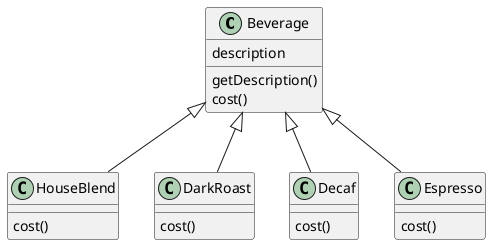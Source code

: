 @startuml

Beverage <|-- HouseBlend
Beverage <|-- DarkRoast
Beverage <|-- Decaf
Beverage <|-- Espresso

class Beverage {
  description
  getDescription()
  cost()
}

class HouseBlend {
  cost()
}

class DarkRoast {
  cost()
}

class Decaf {
  cost()
}

class Espresso {
  cost()
}

@enduml
